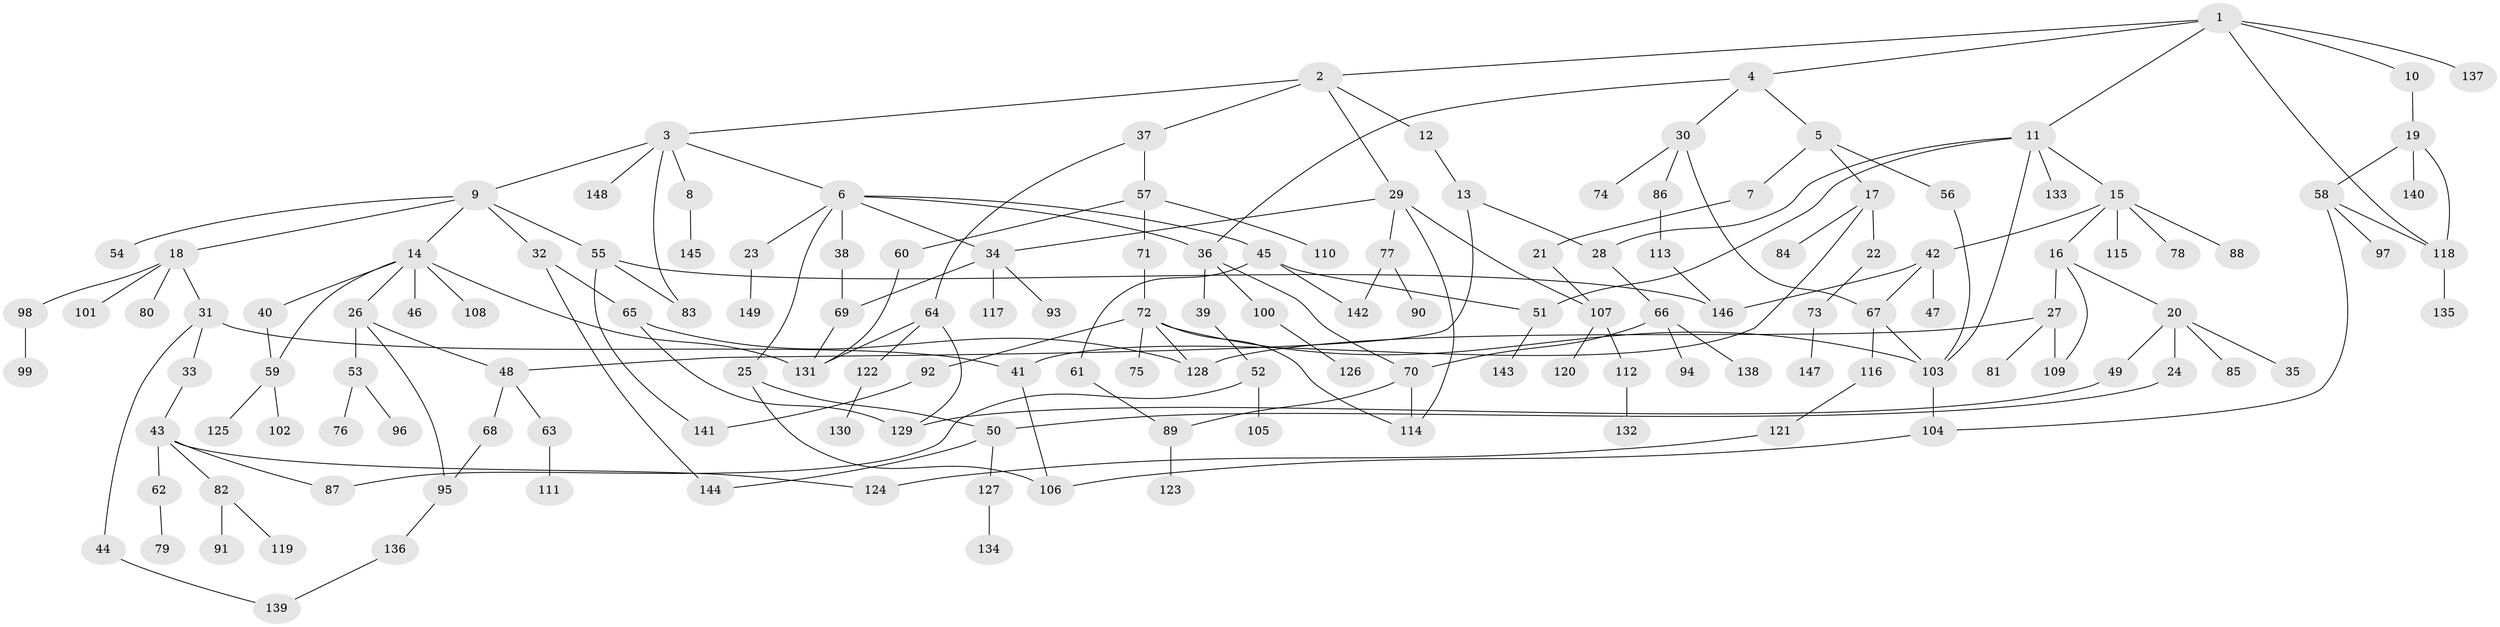 // Generated by graph-tools (version 1.1) at 2025/49/03/09/25 03:49:18]
// undirected, 149 vertices, 189 edges
graph export_dot {
graph [start="1"]
  node [color=gray90,style=filled];
  1;
  2;
  3;
  4;
  5;
  6;
  7;
  8;
  9;
  10;
  11;
  12;
  13;
  14;
  15;
  16;
  17;
  18;
  19;
  20;
  21;
  22;
  23;
  24;
  25;
  26;
  27;
  28;
  29;
  30;
  31;
  32;
  33;
  34;
  35;
  36;
  37;
  38;
  39;
  40;
  41;
  42;
  43;
  44;
  45;
  46;
  47;
  48;
  49;
  50;
  51;
  52;
  53;
  54;
  55;
  56;
  57;
  58;
  59;
  60;
  61;
  62;
  63;
  64;
  65;
  66;
  67;
  68;
  69;
  70;
  71;
  72;
  73;
  74;
  75;
  76;
  77;
  78;
  79;
  80;
  81;
  82;
  83;
  84;
  85;
  86;
  87;
  88;
  89;
  90;
  91;
  92;
  93;
  94;
  95;
  96;
  97;
  98;
  99;
  100;
  101;
  102;
  103;
  104;
  105;
  106;
  107;
  108;
  109;
  110;
  111;
  112;
  113;
  114;
  115;
  116;
  117;
  118;
  119;
  120;
  121;
  122;
  123;
  124;
  125;
  126;
  127;
  128;
  129;
  130;
  131;
  132;
  133;
  134;
  135;
  136;
  137;
  138;
  139;
  140;
  141;
  142;
  143;
  144;
  145;
  146;
  147;
  148;
  149;
  1 -- 2;
  1 -- 4;
  1 -- 10;
  1 -- 11;
  1 -- 137;
  1 -- 118;
  2 -- 3;
  2 -- 12;
  2 -- 29;
  2 -- 37;
  3 -- 6;
  3 -- 8;
  3 -- 9;
  3 -- 83;
  3 -- 148;
  4 -- 5;
  4 -- 30;
  4 -- 36;
  5 -- 7;
  5 -- 17;
  5 -- 56;
  6 -- 23;
  6 -- 25;
  6 -- 34;
  6 -- 38;
  6 -- 45;
  6 -- 36;
  7 -- 21;
  8 -- 145;
  9 -- 14;
  9 -- 18;
  9 -- 32;
  9 -- 54;
  9 -- 55;
  10 -- 19;
  11 -- 15;
  11 -- 28;
  11 -- 51;
  11 -- 133;
  11 -- 103;
  12 -- 13;
  13 -- 28;
  13 -- 48;
  14 -- 26;
  14 -- 40;
  14 -- 46;
  14 -- 108;
  14 -- 131;
  14 -- 59;
  15 -- 16;
  15 -- 42;
  15 -- 78;
  15 -- 88;
  15 -- 115;
  16 -- 20;
  16 -- 27;
  16 -- 109;
  17 -- 22;
  17 -- 84;
  17 -- 41;
  18 -- 31;
  18 -- 80;
  18 -- 98;
  18 -- 101;
  19 -- 58;
  19 -- 140;
  19 -- 118;
  20 -- 24;
  20 -- 35;
  20 -- 49;
  20 -- 85;
  21 -- 107;
  22 -- 73;
  23 -- 149;
  24 -- 50;
  25 -- 50;
  25 -- 106;
  26 -- 48;
  26 -- 53;
  26 -- 95;
  27 -- 81;
  27 -- 109;
  27 -- 128;
  28 -- 66;
  29 -- 77;
  29 -- 107;
  29 -- 34;
  29 -- 114;
  30 -- 67;
  30 -- 74;
  30 -- 86;
  31 -- 33;
  31 -- 41;
  31 -- 44;
  32 -- 65;
  32 -- 144;
  33 -- 43;
  34 -- 93;
  34 -- 117;
  34 -- 69;
  36 -- 39;
  36 -- 70;
  36 -- 100;
  37 -- 57;
  37 -- 64;
  38 -- 69;
  39 -- 52;
  40 -- 59;
  41 -- 106;
  42 -- 47;
  42 -- 67;
  42 -- 146;
  43 -- 62;
  43 -- 82;
  43 -- 87;
  43 -- 124;
  44 -- 139;
  45 -- 61;
  45 -- 51;
  45 -- 142;
  48 -- 63;
  48 -- 68;
  49 -- 129;
  50 -- 127;
  50 -- 144;
  51 -- 143;
  52 -- 105;
  52 -- 87;
  53 -- 76;
  53 -- 96;
  55 -- 141;
  55 -- 83;
  55 -- 146;
  56 -- 103;
  57 -- 60;
  57 -- 71;
  57 -- 110;
  58 -- 97;
  58 -- 104;
  58 -- 118;
  59 -- 102;
  59 -- 125;
  60 -- 131;
  61 -- 89;
  62 -- 79;
  63 -- 111;
  64 -- 122;
  64 -- 131;
  64 -- 129;
  65 -- 128;
  65 -- 129;
  66 -- 94;
  66 -- 138;
  66 -- 70;
  67 -- 116;
  67 -- 103;
  68 -- 95;
  69 -- 131;
  70 -- 89;
  70 -- 114;
  71 -- 72;
  72 -- 75;
  72 -- 92;
  72 -- 103;
  72 -- 128;
  72 -- 114;
  73 -- 147;
  77 -- 90;
  77 -- 142;
  82 -- 91;
  82 -- 119;
  86 -- 113;
  89 -- 123;
  92 -- 141;
  95 -- 136;
  98 -- 99;
  100 -- 126;
  103 -- 104;
  104 -- 106;
  107 -- 112;
  107 -- 120;
  112 -- 132;
  113 -- 146;
  116 -- 121;
  118 -- 135;
  121 -- 124;
  122 -- 130;
  127 -- 134;
  136 -- 139;
}
